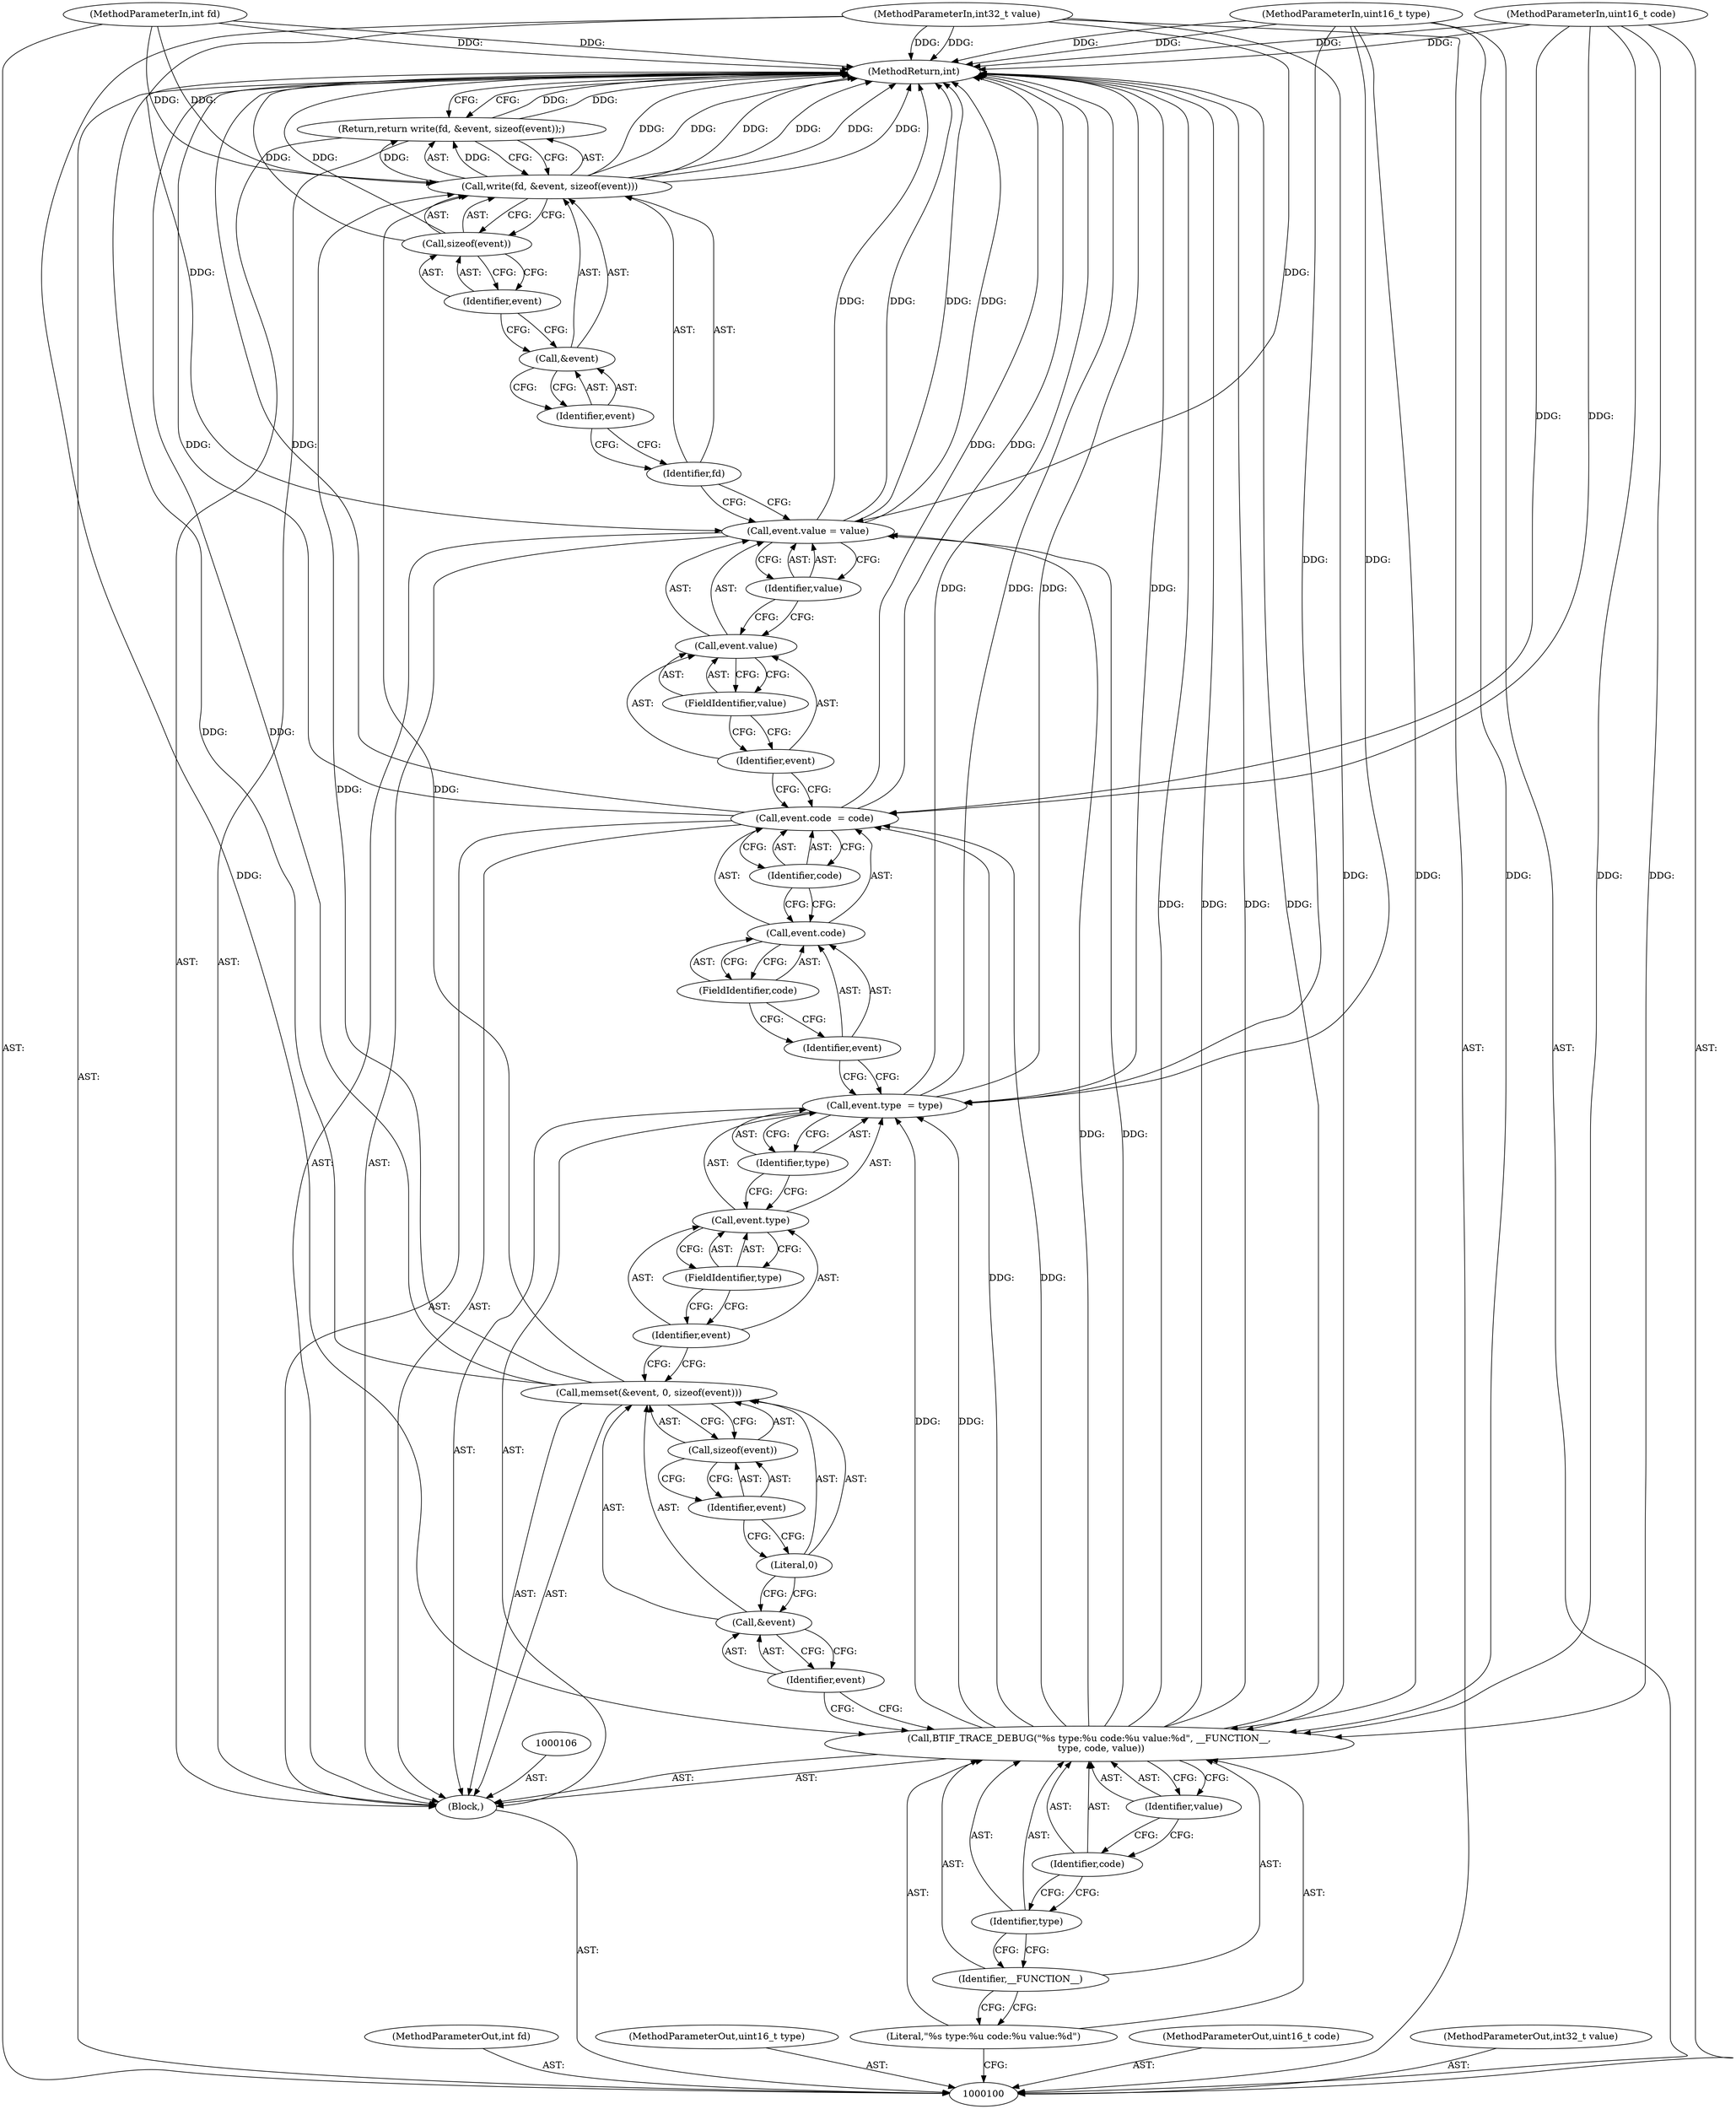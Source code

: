 digraph "1_Android_472271b153c5dc53c28beac55480a8d8434b2d5c_28" {
"1000141" [label="(MethodReturn,int)"];
"1000101" [label="(MethodParameterIn,int fd)"];
"1000188" [label="(MethodParameterOut,int fd)"];
"1000102" [label="(MethodParameterIn,uint16_t type)"];
"1000189" [label="(MethodParameterOut,uint16_t type)"];
"1000103" [label="(MethodParameterIn,uint16_t code)"];
"1000190" [label="(MethodParameterOut,uint16_t code)"];
"1000104" [label="(MethodParameterIn,int32_t value)"];
"1000191" [label="(MethodParameterOut,int32_t value)"];
"1000132" [label="(FieldIdentifier,value)"];
"1000133" [label="(Identifier,value)"];
"1000129" [label="(Call,event.value = value)"];
"1000130" [label="(Call,event.value)"];
"1000131" [label="(Identifier,event)"];
"1000135" [label="(Call,write(fd, &event, sizeof(event)))"];
"1000136" [label="(Identifier,fd)"];
"1000137" [label="(Call,&event)"];
"1000138" [label="(Identifier,event)"];
"1000139" [label="(Call,sizeof(event))"];
"1000140" [label="(Identifier,event)"];
"1000134" [label="(Return,return write(fd, &event, sizeof(event));)"];
"1000105" [label="(Block,)"];
"1000108" [label="(Literal,\"%s type:%u code:%u value:%d\")"];
"1000107" [label="(Call,BTIF_TRACE_DEBUG(\"%s type:%u code:%u value:%d\", __FUNCTION__,\n        type, code, value))"];
"1000109" [label="(Identifier,__FUNCTION__)"];
"1000111" [label="(Identifier,code)"];
"1000112" [label="(Identifier,value)"];
"1000110" [label="(Identifier,type)"];
"1000114" [label="(Call,&event)"];
"1000115" [label="(Identifier,event)"];
"1000116" [label="(Literal,0)"];
"1000117" [label="(Call,sizeof(event))"];
"1000118" [label="(Identifier,event)"];
"1000113" [label="(Call,memset(&event, 0, sizeof(event)))"];
"1000122" [label="(FieldIdentifier,type)"];
"1000123" [label="(Identifier,type)"];
"1000119" [label="(Call,event.type  = type)"];
"1000120" [label="(Call,event.type)"];
"1000121" [label="(Identifier,event)"];
"1000127" [label="(FieldIdentifier,code)"];
"1000128" [label="(Identifier,code)"];
"1000124" [label="(Call,event.code  = code)"];
"1000125" [label="(Call,event.code)"];
"1000126" [label="(Identifier,event)"];
"1000141" -> "1000100"  [label="AST: "];
"1000141" -> "1000134"  [label="CFG: "];
"1000134" -> "1000141"  [label="DDG: "];
"1000129" -> "1000141"  [label="DDG: "];
"1000129" -> "1000141"  [label="DDG: "];
"1000124" -> "1000141"  [label="DDG: "];
"1000124" -> "1000141"  [label="DDG: "];
"1000107" -> "1000141"  [label="DDG: "];
"1000107" -> "1000141"  [label="DDG: "];
"1000104" -> "1000141"  [label="DDG: "];
"1000139" -> "1000141"  [label="DDG: "];
"1000135" -> "1000141"  [label="DDG: "];
"1000135" -> "1000141"  [label="DDG: "];
"1000135" -> "1000141"  [label="DDG: "];
"1000119" -> "1000141"  [label="DDG: "];
"1000119" -> "1000141"  [label="DDG: "];
"1000103" -> "1000141"  [label="DDG: "];
"1000102" -> "1000141"  [label="DDG: "];
"1000113" -> "1000141"  [label="DDG: "];
"1000101" -> "1000141"  [label="DDG: "];
"1000101" -> "1000100"  [label="AST: "];
"1000101" -> "1000141"  [label="DDG: "];
"1000101" -> "1000135"  [label="DDG: "];
"1000188" -> "1000100"  [label="AST: "];
"1000102" -> "1000100"  [label="AST: "];
"1000102" -> "1000141"  [label="DDG: "];
"1000102" -> "1000107"  [label="DDG: "];
"1000102" -> "1000119"  [label="DDG: "];
"1000189" -> "1000100"  [label="AST: "];
"1000103" -> "1000100"  [label="AST: "];
"1000103" -> "1000141"  [label="DDG: "];
"1000103" -> "1000107"  [label="DDG: "];
"1000103" -> "1000124"  [label="DDG: "];
"1000190" -> "1000100"  [label="AST: "];
"1000104" -> "1000100"  [label="AST: "];
"1000104" -> "1000141"  [label="DDG: "];
"1000104" -> "1000107"  [label="DDG: "];
"1000104" -> "1000129"  [label="DDG: "];
"1000191" -> "1000100"  [label="AST: "];
"1000132" -> "1000130"  [label="AST: "];
"1000132" -> "1000131"  [label="CFG: "];
"1000130" -> "1000132"  [label="CFG: "];
"1000133" -> "1000129"  [label="AST: "];
"1000133" -> "1000130"  [label="CFG: "];
"1000129" -> "1000133"  [label="CFG: "];
"1000129" -> "1000105"  [label="AST: "];
"1000129" -> "1000133"  [label="CFG: "];
"1000130" -> "1000129"  [label="AST: "];
"1000133" -> "1000129"  [label="AST: "];
"1000136" -> "1000129"  [label="CFG: "];
"1000129" -> "1000141"  [label="DDG: "];
"1000129" -> "1000141"  [label="DDG: "];
"1000107" -> "1000129"  [label="DDG: "];
"1000104" -> "1000129"  [label="DDG: "];
"1000130" -> "1000129"  [label="AST: "];
"1000130" -> "1000132"  [label="CFG: "];
"1000131" -> "1000130"  [label="AST: "];
"1000132" -> "1000130"  [label="AST: "];
"1000133" -> "1000130"  [label="CFG: "];
"1000131" -> "1000130"  [label="AST: "];
"1000131" -> "1000124"  [label="CFG: "];
"1000132" -> "1000131"  [label="CFG: "];
"1000135" -> "1000134"  [label="AST: "];
"1000135" -> "1000139"  [label="CFG: "];
"1000136" -> "1000135"  [label="AST: "];
"1000137" -> "1000135"  [label="AST: "];
"1000139" -> "1000135"  [label="AST: "];
"1000134" -> "1000135"  [label="CFG: "];
"1000135" -> "1000141"  [label="DDG: "];
"1000135" -> "1000141"  [label="DDG: "];
"1000135" -> "1000141"  [label="DDG: "];
"1000135" -> "1000134"  [label="DDG: "];
"1000101" -> "1000135"  [label="DDG: "];
"1000113" -> "1000135"  [label="DDG: "];
"1000136" -> "1000135"  [label="AST: "];
"1000136" -> "1000129"  [label="CFG: "];
"1000138" -> "1000136"  [label="CFG: "];
"1000137" -> "1000135"  [label="AST: "];
"1000137" -> "1000138"  [label="CFG: "];
"1000138" -> "1000137"  [label="AST: "];
"1000140" -> "1000137"  [label="CFG: "];
"1000138" -> "1000137"  [label="AST: "];
"1000138" -> "1000136"  [label="CFG: "];
"1000137" -> "1000138"  [label="CFG: "];
"1000139" -> "1000135"  [label="AST: "];
"1000139" -> "1000140"  [label="CFG: "];
"1000140" -> "1000139"  [label="AST: "];
"1000135" -> "1000139"  [label="CFG: "];
"1000139" -> "1000141"  [label="DDG: "];
"1000140" -> "1000139"  [label="AST: "];
"1000140" -> "1000137"  [label="CFG: "];
"1000139" -> "1000140"  [label="CFG: "];
"1000134" -> "1000105"  [label="AST: "];
"1000134" -> "1000135"  [label="CFG: "];
"1000135" -> "1000134"  [label="AST: "];
"1000141" -> "1000134"  [label="CFG: "];
"1000134" -> "1000141"  [label="DDG: "];
"1000135" -> "1000134"  [label="DDG: "];
"1000105" -> "1000100"  [label="AST: "];
"1000106" -> "1000105"  [label="AST: "];
"1000107" -> "1000105"  [label="AST: "];
"1000113" -> "1000105"  [label="AST: "];
"1000119" -> "1000105"  [label="AST: "];
"1000124" -> "1000105"  [label="AST: "];
"1000129" -> "1000105"  [label="AST: "];
"1000134" -> "1000105"  [label="AST: "];
"1000108" -> "1000107"  [label="AST: "];
"1000108" -> "1000100"  [label="CFG: "];
"1000109" -> "1000108"  [label="CFG: "];
"1000107" -> "1000105"  [label="AST: "];
"1000107" -> "1000112"  [label="CFG: "];
"1000108" -> "1000107"  [label="AST: "];
"1000109" -> "1000107"  [label="AST: "];
"1000110" -> "1000107"  [label="AST: "];
"1000111" -> "1000107"  [label="AST: "];
"1000112" -> "1000107"  [label="AST: "];
"1000115" -> "1000107"  [label="CFG: "];
"1000107" -> "1000141"  [label="DDG: "];
"1000107" -> "1000141"  [label="DDG: "];
"1000102" -> "1000107"  [label="DDG: "];
"1000103" -> "1000107"  [label="DDG: "];
"1000104" -> "1000107"  [label="DDG: "];
"1000107" -> "1000119"  [label="DDG: "];
"1000107" -> "1000124"  [label="DDG: "];
"1000107" -> "1000129"  [label="DDG: "];
"1000109" -> "1000107"  [label="AST: "];
"1000109" -> "1000108"  [label="CFG: "];
"1000110" -> "1000109"  [label="CFG: "];
"1000111" -> "1000107"  [label="AST: "];
"1000111" -> "1000110"  [label="CFG: "];
"1000112" -> "1000111"  [label="CFG: "];
"1000112" -> "1000107"  [label="AST: "];
"1000112" -> "1000111"  [label="CFG: "];
"1000107" -> "1000112"  [label="CFG: "];
"1000110" -> "1000107"  [label="AST: "];
"1000110" -> "1000109"  [label="CFG: "];
"1000111" -> "1000110"  [label="CFG: "];
"1000114" -> "1000113"  [label="AST: "];
"1000114" -> "1000115"  [label="CFG: "];
"1000115" -> "1000114"  [label="AST: "];
"1000116" -> "1000114"  [label="CFG: "];
"1000115" -> "1000114"  [label="AST: "];
"1000115" -> "1000107"  [label="CFG: "];
"1000114" -> "1000115"  [label="CFG: "];
"1000116" -> "1000113"  [label="AST: "];
"1000116" -> "1000114"  [label="CFG: "];
"1000118" -> "1000116"  [label="CFG: "];
"1000117" -> "1000113"  [label="AST: "];
"1000117" -> "1000118"  [label="CFG: "];
"1000118" -> "1000117"  [label="AST: "];
"1000113" -> "1000117"  [label="CFG: "];
"1000118" -> "1000117"  [label="AST: "];
"1000118" -> "1000116"  [label="CFG: "];
"1000117" -> "1000118"  [label="CFG: "];
"1000113" -> "1000105"  [label="AST: "];
"1000113" -> "1000117"  [label="CFG: "];
"1000114" -> "1000113"  [label="AST: "];
"1000116" -> "1000113"  [label="AST: "];
"1000117" -> "1000113"  [label="AST: "];
"1000121" -> "1000113"  [label="CFG: "];
"1000113" -> "1000141"  [label="DDG: "];
"1000113" -> "1000135"  [label="DDG: "];
"1000122" -> "1000120"  [label="AST: "];
"1000122" -> "1000121"  [label="CFG: "];
"1000120" -> "1000122"  [label="CFG: "];
"1000123" -> "1000119"  [label="AST: "];
"1000123" -> "1000120"  [label="CFG: "];
"1000119" -> "1000123"  [label="CFG: "];
"1000119" -> "1000105"  [label="AST: "];
"1000119" -> "1000123"  [label="CFG: "];
"1000120" -> "1000119"  [label="AST: "];
"1000123" -> "1000119"  [label="AST: "];
"1000126" -> "1000119"  [label="CFG: "];
"1000119" -> "1000141"  [label="DDG: "];
"1000119" -> "1000141"  [label="DDG: "];
"1000107" -> "1000119"  [label="DDG: "];
"1000102" -> "1000119"  [label="DDG: "];
"1000120" -> "1000119"  [label="AST: "];
"1000120" -> "1000122"  [label="CFG: "];
"1000121" -> "1000120"  [label="AST: "];
"1000122" -> "1000120"  [label="AST: "];
"1000123" -> "1000120"  [label="CFG: "];
"1000121" -> "1000120"  [label="AST: "];
"1000121" -> "1000113"  [label="CFG: "];
"1000122" -> "1000121"  [label="CFG: "];
"1000127" -> "1000125"  [label="AST: "];
"1000127" -> "1000126"  [label="CFG: "];
"1000125" -> "1000127"  [label="CFG: "];
"1000128" -> "1000124"  [label="AST: "];
"1000128" -> "1000125"  [label="CFG: "];
"1000124" -> "1000128"  [label="CFG: "];
"1000124" -> "1000105"  [label="AST: "];
"1000124" -> "1000128"  [label="CFG: "];
"1000125" -> "1000124"  [label="AST: "];
"1000128" -> "1000124"  [label="AST: "];
"1000131" -> "1000124"  [label="CFG: "];
"1000124" -> "1000141"  [label="DDG: "];
"1000124" -> "1000141"  [label="DDG: "];
"1000107" -> "1000124"  [label="DDG: "];
"1000103" -> "1000124"  [label="DDG: "];
"1000125" -> "1000124"  [label="AST: "];
"1000125" -> "1000127"  [label="CFG: "];
"1000126" -> "1000125"  [label="AST: "];
"1000127" -> "1000125"  [label="AST: "];
"1000128" -> "1000125"  [label="CFG: "];
"1000126" -> "1000125"  [label="AST: "];
"1000126" -> "1000119"  [label="CFG: "];
"1000127" -> "1000126"  [label="CFG: "];
}
